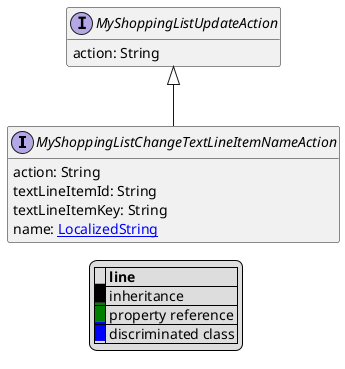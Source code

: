 @startuml

hide empty fields
hide empty methods
legend
|= |= line |
|<back:black>   </back>| inheritance |
|<back:green>   </back>| property reference |
|<back:blue>   </back>| discriminated class |
endlegend
interface MyShoppingListChangeTextLineItemNameAction [[MyShoppingListChangeTextLineItemNameAction.svg]] extends MyShoppingListUpdateAction {
    action: String
    textLineItemId: String
    textLineItemKey: String
    name: [[LocalizedString.svg LocalizedString]]
}
interface MyShoppingListUpdateAction [[MyShoppingListUpdateAction.svg]]  {
    action: String
}





@enduml
